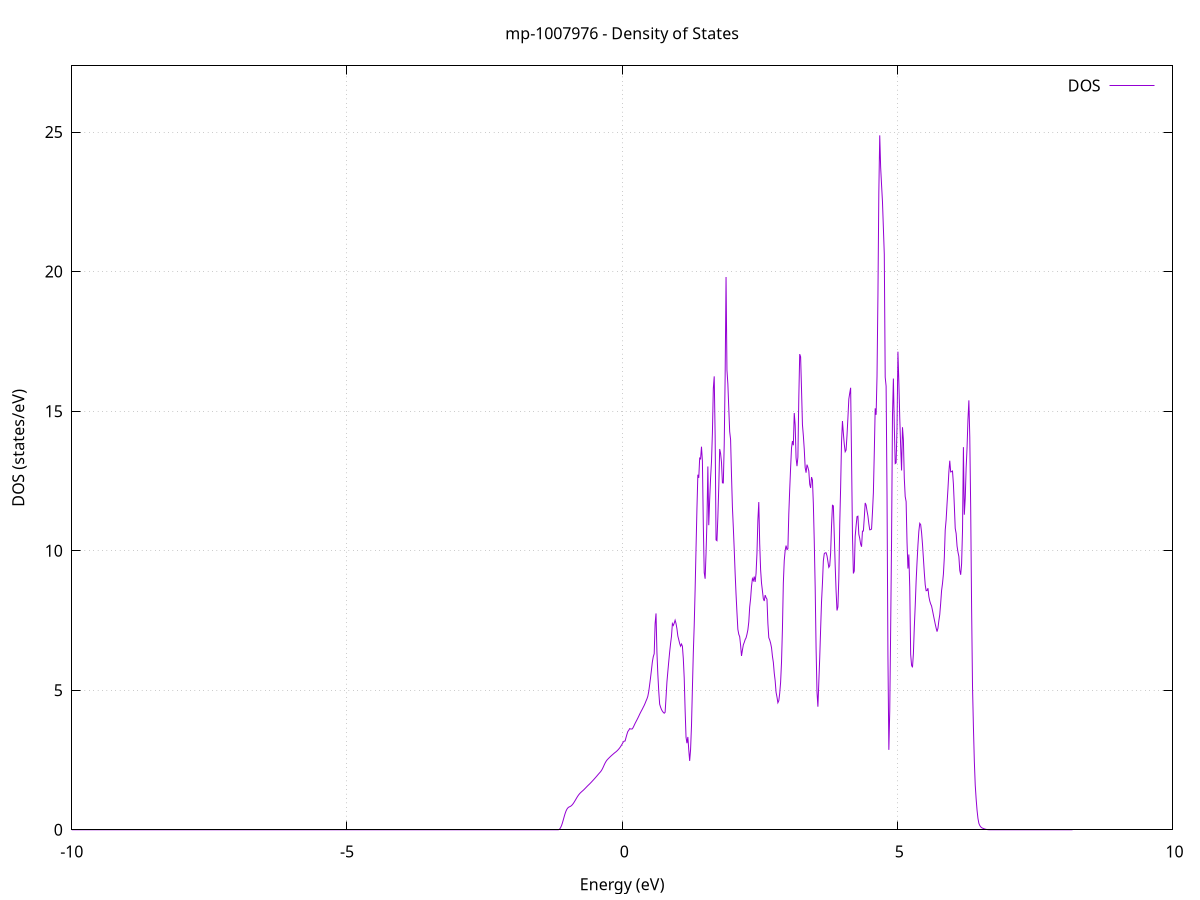 set title 'mp-1007976 - Density of States'
set xlabel 'Energy (eV)'
set ylabel 'DOS (states/eV)'
set grid
set xrange [-10:10]
set yrange [0:27.372]
set xzeroaxis lt -1
set terminal png size 800,600
set output 'mp-1007976_dos_gnuplot.png'
plot '-' using 1:2 with lines title 'DOS'
-24.865900 0.000000
-24.849400 0.000000
-24.832900 0.000000
-24.816300 0.000000
-24.799800 0.000000
-24.783300 0.000000
-24.766800 0.000000
-24.750200 0.000000
-24.733700 0.000000
-24.717200 0.000000
-24.700700 0.000000
-24.684100 0.000000
-24.667600 0.000000
-24.651100 0.000000
-24.634600 0.000000
-24.618000 0.000000
-24.601500 0.000000
-24.585000 0.000000
-24.568500 0.000000
-24.551900 0.000000
-24.535400 0.000000
-24.518900 0.000000
-24.502400 0.000000
-24.485800 0.000000
-24.469300 0.000000
-24.452800 0.000000
-24.436300 0.000000
-24.419700 0.000000
-24.403200 0.000000
-24.386700 0.000000
-24.370200 0.000000
-24.353600 0.000000
-24.337100 0.000000
-24.320600 0.000000
-24.304100 0.000000
-24.287500 0.000000
-24.271000 0.000000
-24.254500 0.000000
-24.238000 0.000000
-24.221400 0.000000
-24.204900 0.000000
-24.188400 0.000000
-24.171900 0.000000
-24.155300 0.000000
-24.138800 0.000000
-24.122300 0.000000
-24.105800 0.000000
-24.089200 0.000000
-24.072700 0.000000
-24.056200 0.000000
-24.039700 0.000000
-24.023100 0.000000
-24.006600 0.000000
-23.990100 0.000000
-23.973600 0.000000
-23.957000 0.000000
-23.940500 0.000000
-23.924000 0.000000
-23.907500 0.000000
-23.890900 0.000000
-23.874400 0.000000
-23.857900 0.000000
-23.841400 0.000000
-23.824800 0.000000
-23.808300 0.000000
-23.791800 0.000000
-23.775300 0.000000
-23.758700 0.000000
-23.742200 0.000000
-23.725700 0.000000
-23.709200 0.000000
-23.692600 0.000000
-23.676100 0.000000
-23.659600 0.000000
-23.643100 0.000000
-23.626500 0.000000
-23.610000 0.000000
-23.593500 0.000000
-23.577000 0.000000
-23.560400 0.000000
-23.543900 0.000000
-23.527400 0.000000
-23.510900 0.000000
-23.494300 0.000000
-23.477800 0.000000
-23.461300 0.000000
-23.444800 0.000000
-23.428200 0.000000
-23.411700 0.000000
-23.395200 0.000000
-23.378700 0.000000
-23.362100 188.890500
-23.345600 0.000000
-23.329100 0.000000
-23.312600 0.000000
-23.296000 0.000000
-23.279500 0.000000
-23.263000 0.000000
-23.246500 0.000000
-23.229900 0.000000
-23.213400 0.000000
-23.196900 0.000000
-23.180400 0.000000
-23.163800 0.000000
-23.147300 0.000000
-23.130800 0.000000
-23.114300 0.000000
-23.097700 0.000000
-23.081200 0.000000
-23.064700 0.000000
-23.048200 0.000000
-23.031600 0.000000
-23.015100 0.000000
-22.998600 0.000000
-22.982100 0.000000
-22.965500 0.000000
-22.949000 0.000000
-22.932500 0.000000
-22.916000 0.000000
-22.899400 0.000000
-22.882900 0.000000
-22.866400 0.000000
-22.849900 0.000000
-22.833400 0.000000
-22.816800 0.000000
-22.800300 0.000000
-22.783800 0.000000
-22.767300 0.000000
-22.750700 0.000000
-22.734200 0.000000
-22.717700 0.000000
-22.701200 0.000000
-22.684600 0.000000
-22.668100 0.000000
-22.651600 0.000000
-22.635100 0.000000
-22.618500 0.000000
-22.602000 0.000000
-22.585500 0.000000
-22.569000 0.000000
-22.552400 0.000000
-22.535900 0.000000
-22.519400 0.000000
-22.502900 0.000000
-22.486300 0.000000
-22.469800 0.000000
-22.453300 0.000000
-22.436800 0.000000
-22.420200 0.000000
-22.403700 0.000000
-22.387200 0.000000
-22.370700 0.000000
-22.354100 0.000000
-22.337600 0.000000
-22.321100 0.000000
-22.304600 0.000000
-22.288000 0.000000
-22.271500 0.000000
-22.255000 0.000000
-22.238500 0.000000
-22.221900 0.000000
-22.205400 0.000000
-22.188900 0.000000
-22.172400 0.000000
-22.155800 0.000000
-22.139300 0.000000
-22.122800 0.000000
-22.106300 0.000000
-22.089700 0.000000
-22.073200 0.000000
-22.056700 0.000000
-22.040200 0.000000
-22.023600 0.000000
-22.007100 0.000000
-21.990600 0.000000
-21.974100 0.000000
-21.957500 0.000000
-21.941000 0.000000
-21.924500 0.000000
-21.908000 0.000000
-21.891400 0.000000
-21.874900 0.000000
-21.858400 0.000000
-21.841900 0.000000
-21.825300 0.000000
-21.808800 0.000000
-21.792300 0.000000
-21.775800 0.000000
-21.759200 0.000000
-21.742700 0.000000
-21.726200 0.000000
-21.709700 0.000000
-21.693100 0.000000
-21.676600 0.000000
-21.660100 0.000000
-21.643600 0.000000
-21.627000 0.000000
-21.610500 0.000000
-21.594000 0.000000
-21.577500 0.000000
-21.560900 0.000000
-21.544400 0.000000
-21.527900 0.000000
-21.511400 0.000000
-21.494800 0.000000
-21.478300 0.000000
-21.461800 0.000000
-21.445300 0.000000
-21.428700 0.000000
-21.412200 0.000000
-21.395700 0.000000
-21.379200 0.000000
-21.362600 0.000000
-21.346100 0.000000
-21.329600 0.000000
-21.313100 0.000000
-21.296500 0.000000
-21.280000 0.000000
-21.263500 0.000000
-21.247000 0.000000
-21.230400 0.000000
-21.213900 0.000000
-21.197400 0.000000
-21.180900 0.000000
-21.164300 0.000000
-21.147800 0.000000
-21.131300 0.000000
-21.114800 0.000000
-21.098200 0.000000
-21.081700 0.000000
-21.065200 0.000000
-21.048700 0.000000
-21.032100 0.000000
-21.015600 0.000000
-20.999100 0.000000
-20.982600 0.000000
-20.966000 0.000000
-20.949500 0.000000
-20.933000 0.000000
-20.916500 0.000000
-20.899900 0.000000
-20.883400 0.000000
-20.866900 0.000000
-20.850400 0.000000
-20.833800 0.000000
-20.817300 0.000000
-20.800800 0.000000
-20.784300 0.000000
-20.767700 0.000000
-20.751200 0.000000
-20.734700 0.000000
-20.718200 0.000000
-20.701600 0.000000
-20.685100 0.000000
-20.668600 0.000000
-20.652100 0.000000
-20.635500 0.000000
-20.619000 0.000000
-20.602500 0.000000
-20.586000 0.000000
-20.569400 0.000000
-20.552900 0.000000
-20.536400 0.000000
-20.519900 0.000000
-20.503300 0.000000
-20.486800 0.000000
-20.470300 0.000000
-20.453800 0.000000
-20.437200 0.000000
-20.420700 0.000000
-20.404200 0.000000
-20.387700 0.000000
-20.371100 0.000000
-20.354600 0.000000
-20.338100 0.000000
-20.321600 0.000000
-20.305000 0.000000
-20.288500 0.000000
-20.272000 0.000000
-20.255500 0.000000
-20.238900 0.000000
-20.222400 0.000000
-20.205900 0.000000
-20.189400 0.000000
-20.172800 0.000000
-20.156300 0.000000
-20.139800 0.000000
-20.123300 0.000000
-20.106700 0.000000
-20.090200 0.000000
-20.073700 0.000000
-20.057200 0.000000
-20.040600 0.000000
-20.024100 0.000000
-20.007600 0.000000
-19.991100 0.000000
-19.974500 0.000000
-19.958000 0.000000
-19.941500 0.000000
-19.925000 0.000000
-19.908400 0.000000
-19.891900 0.000000
-19.875400 0.000000
-19.858900 0.000000
-19.842300 0.000000
-19.825800 0.000000
-19.809300 0.000000
-19.792800 0.000000
-19.776200 0.000000
-19.759700 0.000000
-19.743200 0.000000
-19.726700 0.000000
-19.710100 0.000000
-19.693600 0.000000
-19.677100 0.000000
-19.660600 0.000000
-19.644000 0.000000
-19.627500 0.000000
-19.611000 0.000000
-19.594500 0.000000
-19.577900 0.000000
-19.561400 0.000000
-19.544900 0.000000
-19.528400 0.000000
-19.511800 0.000000
-19.495300 0.000000
-19.478800 0.000000
-19.462300 0.000000
-19.445700 0.000000
-19.429200 0.000000
-19.412700 0.000000
-19.396200 0.000000
-19.379600 0.000000
-19.363100 0.000000
-19.346600 0.000000
-19.330100 0.000000
-19.313500 0.000000
-19.297000 0.000000
-19.280500 0.000000
-19.264000 0.000000
-19.247400 0.000000
-19.230900 0.000000
-19.214400 0.000000
-19.197900 0.000000
-19.181300 0.000000
-19.164800 0.000000
-19.148300 0.000000
-19.131800 0.000000
-19.115200 0.000000
-19.098700 0.000000
-19.082200 0.000000
-19.065700 0.000000
-19.049100 0.000000
-19.032600 0.000000
-19.016100 0.000000
-18.999600 0.000000
-18.983000 0.000000
-18.966500 0.000000
-18.950000 0.000000
-18.933500 0.000000
-18.916900 0.000000
-18.900400 0.000000
-18.883900 0.000000
-18.867400 0.000000
-18.850800 0.000000
-18.834300 0.000000
-18.817800 0.000000
-18.801300 0.000000
-18.784700 0.000000
-18.768200 0.000000
-18.751700 0.000000
-18.735200 0.000000
-18.718600 0.000000
-18.702100 0.000000
-18.685600 0.000000
-18.669100 0.000000
-18.652500 0.000000
-18.636000 0.000000
-18.619500 0.000000
-18.603000 0.000000
-18.586400 0.000000
-18.569900 0.000000
-18.553400 0.000000
-18.536900 0.000000
-18.520300 0.000000
-18.503800 0.000000
-18.487300 0.000000
-18.470800 0.000000
-18.454200 0.000000
-18.437700 0.000000
-18.421200 0.000000
-18.404700 0.000000
-18.388200 0.000000
-18.371600 0.000000
-18.355100 0.000000
-18.338600 0.000000
-18.322100 0.000000
-18.305500 0.000000
-18.289000 0.000000
-18.272500 0.000000
-18.256000 0.000000
-18.239400 0.000000
-18.222900 0.000000
-18.206400 0.000000
-18.189900 0.000000
-18.173300 0.000000
-18.156800 0.000000
-18.140300 0.000000
-18.123800 0.000000
-18.107200 0.000000
-18.090700 0.000000
-18.074200 0.000000
-18.057700 0.000000
-18.041100 0.000000
-18.024600 0.000000
-18.008100 0.000000
-17.991600 0.000000
-17.975000 0.000000
-17.958500 0.000000
-17.942000 0.000000
-17.925500 0.000000
-17.908900 0.000000
-17.892400 0.000000
-17.875900 0.000000
-17.859400 0.000000
-17.842800 0.000000
-17.826300 0.000000
-17.809800 0.000000
-17.793300 0.000000
-17.776700 0.000000
-17.760200 0.000000
-17.743700 0.000000
-17.727200 0.000000
-17.710600 0.000000
-17.694100 0.000000
-17.677600 0.000000
-17.661100 0.000000
-17.644500 0.000000
-17.628000 0.000000
-17.611500 0.000000
-17.595000 0.000000
-17.578400 0.000000
-17.561900 0.000000
-17.545400 0.000000
-17.528900 0.000000
-17.512300 0.000000
-17.495800 0.000000
-17.479300 0.000000
-17.462800 0.000000
-17.446200 0.000000
-17.429700 0.000000
-17.413200 0.000000
-17.396700 0.000000
-17.380100 0.000000
-17.363600 0.000000
-17.347100 0.000000
-17.330600 0.000000
-17.314000 0.000000
-17.297500 0.000000
-17.281000 0.000000
-17.264500 0.000000
-17.247900 0.000000
-17.231400 0.000000
-17.214900 0.000000
-17.198400 0.000000
-17.181800 0.000000
-17.165300 0.000000
-17.148800 0.000000
-17.132300 0.000000
-17.115700 0.000000
-17.099200 0.000000
-17.082700 0.000000
-17.066200 0.000000
-17.049600 0.000000
-17.033100 0.000000
-17.016600 0.000000
-17.000100 0.000000
-16.983500 0.000000
-16.967000 0.000000
-16.950500 0.000000
-16.934000 0.000000
-16.917400 0.000000
-16.900900 0.000000
-16.884400 0.000000
-16.867900 0.000000
-16.851300 0.000000
-16.834800 0.000000
-16.818300 0.000000
-16.801800 0.000000
-16.785200 0.000000
-16.768700 0.000000
-16.752200 0.000000
-16.735700 0.000000
-16.719100 0.000000
-16.702600 0.000000
-16.686100 0.000000
-16.669600 0.000000
-16.653000 0.000000
-16.636500 0.000000
-16.620000 0.000000
-16.603500 0.000000
-16.586900 0.000000
-16.570400 0.000000
-16.553900 0.000000
-16.537400 0.000000
-16.520800 0.000000
-16.504300 0.000000
-16.487800 0.000000
-16.471300 0.000000
-16.454700 0.000000
-16.438200 0.000000
-16.421700 0.000000
-16.405200 0.000000
-16.388600 0.000000
-16.372100 0.000000
-16.355600 0.000000
-16.339100 0.000000
-16.322500 0.000000
-16.306000 0.000000
-16.289500 0.000000
-16.273000 0.000000
-16.256400 0.000000
-16.239900 0.000000
-16.223400 0.000000
-16.206900 0.000000
-16.190300 0.000000
-16.173800 0.000000
-16.157300 0.000000
-16.140800 0.000000
-16.124200 0.000000
-16.107700 0.000000
-16.091200 0.000000
-16.074700 0.000000
-16.058100 0.000000
-16.041600 0.000000
-16.025100 0.000000
-16.008600 0.000000
-15.992000 0.000000
-15.975500 0.000000
-15.959000 0.000000
-15.942500 0.000000
-15.925900 0.000000
-15.909400 0.000000
-15.892900 0.000000
-15.876400 0.000000
-15.859800 0.000000
-15.843300 0.000000
-15.826800 0.000000
-15.810300 0.000000
-15.793700 0.000000
-15.777200 0.000000
-15.760700 0.000000
-15.744200 0.000000
-15.727600 0.000000
-15.711100 0.000000
-15.694600 0.000000
-15.678100 0.000000
-15.661500 0.000000
-15.645000 0.000000
-15.628500 0.000000
-15.612000 0.000000
-15.595400 0.000000
-15.578900 0.000000
-15.562400 0.000000
-15.545900 0.000000
-15.529300 0.000000
-15.512800 0.000000
-15.496300 0.000000
-15.479800 0.000000
-15.463200 0.000000
-15.446700 0.000000
-15.430200 0.000000
-15.413700 0.000000
-15.397100 0.000000
-15.380600 0.000000
-15.364100 0.000000
-15.347600 0.000000
-15.331000 0.000000
-15.314500 0.000000
-15.298000 0.000000
-15.281500 0.000000
-15.264900 0.000000
-15.248400 0.000000
-15.231900 0.000000
-15.215400 0.000000
-15.198800 0.000000
-15.182300 0.000000
-15.165800 0.000000
-15.149300 0.000000
-15.132700 0.000000
-15.116200 0.000000
-15.099700 0.000000
-15.083200 0.000000
-15.066600 0.000000
-15.050100 0.000000
-15.033600 0.000000
-15.017100 0.000000
-15.000500 0.000000
-14.984000 0.000000
-14.967500 0.000000
-14.951000 0.000000
-14.934400 0.000000
-14.917900 0.000000
-14.901400 0.000000
-14.884900 0.000000
-14.868300 0.000000
-14.851800 0.000000
-14.835300 0.000000
-14.818800 0.000000
-14.802200 0.000000
-14.785700 0.000000
-14.769200 0.000000
-14.752700 0.000000
-14.736100 0.000000
-14.719600 0.000000
-14.703100 0.000000
-14.686600 0.000000
-14.670000 0.000000
-14.653500 0.000000
-14.637000 0.000000
-14.620500 0.000000
-14.603900 0.000000
-14.587400 0.000000
-14.570900 0.000000
-14.554400 0.000000
-14.537800 0.000000
-14.521300 0.000000
-14.504800 0.000000
-14.488300 0.000000
-14.471700 0.000000
-14.455200 0.000000
-14.438700 0.000000
-14.422200 0.000000
-14.405600 0.000000
-14.389100 0.000000
-14.372600 0.000000
-14.356100 0.000000
-14.339500 0.000000
-14.323000 0.000000
-14.306500 0.000000
-14.290000 0.000000
-14.273400 0.000000
-14.256900 0.000000
-14.240400 0.000000
-14.223900 0.000000
-14.207300 0.000000
-14.190800 0.000000
-14.174300 0.000000
-14.157800 0.000000
-14.141200 0.000000
-14.124700 0.000000
-14.108200 0.000000
-14.091700 0.000000
-14.075100 0.000000
-14.058600 0.000000
-14.042100 0.000000
-14.025600 0.000000
-14.009000 0.000000
-13.992500 0.000000
-13.976000 0.000000
-13.959500 0.000000
-13.943000 0.000000
-13.926400 0.000000
-13.909900 0.000000
-13.893400 0.000000
-13.876900 0.000000
-13.860300 0.000000
-13.843800 0.000000
-13.827300 0.000000
-13.810800 0.000000
-13.794200 0.000000
-13.777700 0.000000
-13.761200 0.000000
-13.744700 0.000000
-13.728100 0.000000
-13.711600 0.000000
-13.695100 0.000000
-13.678600 0.000000
-13.662000 0.000000
-13.645500 0.000000
-13.629000 0.000000
-13.612500 0.000000
-13.595900 0.000000
-13.579400 0.000000
-13.562900 0.000000
-13.546400 0.000000
-13.529800 0.000000
-13.513300 0.000000
-13.496800 0.000000
-13.480300 0.000000
-13.463700 0.000000
-13.447200 0.000000
-13.430700 0.000000
-13.414200 0.000000
-13.397600 0.000000
-13.381100 0.000000
-13.364600 0.000000
-13.348100 0.000000
-13.331500 0.000000
-13.315000 0.000000
-13.298500 0.000000
-13.282000 0.000000
-13.265400 0.000000
-13.248900 0.000000
-13.232400 0.000000
-13.215900 0.000000
-13.199300 0.000000
-13.182800 0.000000
-13.166300 0.000000
-13.149800 0.000000
-13.133200 0.000000
-13.116700 0.000000
-13.100200 0.000000
-13.083700 0.000000
-13.067100 0.000000
-13.050600 0.000000
-13.034100 0.000000
-13.017600 0.000000
-13.001000 0.000000
-12.984500 0.000000
-12.968000 0.000000
-12.951500 0.000000
-12.934900 0.000000
-12.918400 0.000000
-12.901900 0.000000
-12.885400 0.000000
-12.868800 0.000000
-12.852300 0.000000
-12.835800 0.000000
-12.819300 0.000000
-12.802700 0.000000
-12.786200 0.000000
-12.769700 0.000000
-12.753200 0.000000
-12.736600 0.000000
-12.720100 0.000000
-12.703600 0.000000
-12.687100 0.000000
-12.670500 0.000000
-12.654000 0.000000
-12.637500 0.000000
-12.621000 0.000000
-12.604400 0.000000
-12.587900 0.000000
-12.571400 0.000000
-12.554900 0.000000
-12.538300 0.000000
-12.521800 0.000000
-12.505300 0.000000
-12.488800 0.000000
-12.472200 0.000000
-12.455700 0.000000
-12.439200 0.000000
-12.422700 0.000000
-12.406100 0.000000
-12.389600 0.000000
-12.373100 0.000000
-12.356600 0.000000
-12.340000 0.000000
-12.323500 0.000000
-12.307000 0.000000
-12.290500 0.000000
-12.273900 0.000000
-12.257400 0.000000
-12.240900 0.000000
-12.224400 0.000000
-12.207800 0.000000
-12.191300 0.000000
-12.174800 0.000000
-12.158300 0.000000
-12.141700 0.000000
-12.125200 0.000000
-12.108700 0.000000
-12.092200 0.000000
-12.075600 0.000000
-12.059100 0.000000
-12.042600 0.000000
-12.026100 0.000000
-12.009500 0.000000
-11.993000 0.000000
-11.976500 0.000000
-11.960000 0.000000
-11.943400 0.000000
-11.926900 0.000000
-11.910400 0.000000
-11.893900 0.000000
-11.877300 0.000000
-11.860800 0.000000
-11.844300 0.000000
-11.827800 0.000000
-11.811200 0.000000
-11.794700 0.000000
-11.778200 0.000000
-11.761700 0.000000
-11.745100 0.000000
-11.728600 0.000000
-11.712100 0.000000
-11.695600 0.000000
-11.679000 0.000000
-11.662500 0.000000
-11.646000 0.000000
-11.629500 0.000000
-11.612900 0.000000
-11.596400 0.000000
-11.579900 0.000000
-11.563400 0.000000
-11.546800 0.000000
-11.530300 0.000000
-11.513800 0.000000
-11.497300 0.000000
-11.480700 0.000000
-11.464200 0.000000
-11.447700 0.000000
-11.431200 0.000000
-11.414600 0.000000
-11.398100 0.000000
-11.381600 0.000000
-11.365100 0.000000
-11.348500 0.000000
-11.332000 0.000000
-11.315500 0.000000
-11.299000 0.000000
-11.282400 0.000000
-11.265900 0.000000
-11.249400 0.000000
-11.232900 0.000000
-11.216300 0.000000
-11.199800 0.000000
-11.183300 0.000000
-11.166800 0.000000
-11.150200 0.000000
-11.133700 0.000000
-11.117200 0.000000
-11.100700 0.000000
-11.084100 0.000000
-11.067600 0.000000
-11.051100 0.000000
-11.034600 0.000000
-11.018000 0.000000
-11.001500 0.000000
-10.985000 0.000000
-10.968500 0.000000
-10.951900 0.000000
-10.935400 0.000000
-10.918900 0.000000
-10.902400 0.000000
-10.885800 0.000000
-10.869300 0.000000
-10.852800 0.000000
-10.836300 0.000000
-10.819700 0.000000
-10.803200 0.000000
-10.786700 0.000000
-10.770200 0.000000
-10.753600 0.000000
-10.737100 0.000000
-10.720600 0.000000
-10.704100 0.000000
-10.687500 0.000000
-10.671000 0.000000
-10.654500 0.000000
-10.638000 0.000000
-10.621400 0.000000
-10.604900 0.000000
-10.588400 0.000000
-10.571900 0.000000
-10.555300 0.000000
-10.538800 0.000000
-10.522300 0.000000
-10.505800 0.000000
-10.489200 0.000000
-10.472700 0.000000
-10.456200 0.000000
-10.439700 0.000000
-10.423100 0.000000
-10.406600 0.000000
-10.390100 0.000000
-10.373600 0.000000
-10.357000 0.000000
-10.340500 0.000000
-10.324000 0.000000
-10.307500 0.000000
-10.290900 0.000000
-10.274400 0.000000
-10.257900 0.000000
-10.241400 15.759400
-10.224800 191.008500
-10.208300 177.428300
-10.191800 89.021900
-10.175300 128.963700
-10.158700 248.681000
-10.142200 181.406200
-10.125700 245.597600
-10.109200 127.132200
-10.092600 0.000000
-10.076100 0.000000
-10.059600 0.000000
-10.043100 0.000000
-10.026500 0.000000
-10.010000 0.000000
-9.993500 0.000000
-9.977000 0.000000
-9.960400 0.000000
-9.943900 0.000000
-9.927400 0.000000
-9.910900 0.000000
-9.894300 0.000000
-9.877800 0.000000
-9.861300 0.000000
-9.844800 0.000000
-9.828200 0.000000
-9.811700 0.000000
-9.795200 0.000000
-9.778700 0.000000
-9.762100 0.000000
-9.745600 0.000000
-9.729100 0.000000
-9.712600 0.000000
-9.696000 0.000000
-9.679500 0.000000
-9.663000 0.000000
-9.646500 0.000000
-9.629900 0.000000
-9.613400 0.000000
-9.596900 0.000000
-9.580400 0.000000
-9.563800 0.000000
-9.547300 0.000000
-9.530800 0.000000
-9.514300 0.000000
-9.497800 0.000000
-9.481200 0.000000
-9.464700 0.000000
-9.448200 0.000000
-9.431700 0.000000
-9.415100 0.000000
-9.398600 0.000000
-9.382100 0.000000
-9.365600 0.000000
-9.349000 0.000000
-9.332500 0.000000
-9.316000 0.000000
-9.299500 0.000000
-9.282900 0.000000
-9.266400 0.000000
-9.249900 0.000000
-9.233400 0.000000
-9.216800 0.000000
-9.200300 0.000000
-9.183800 0.000000
-9.167300 0.000000
-9.150700 0.000000
-9.134200 0.000000
-9.117700 0.000000
-9.101200 0.000000
-9.084600 0.000000
-9.068100 0.000000
-9.051600 0.000000
-9.035100 0.000000
-9.018500 0.000000
-9.002000 0.000000
-8.985500 0.000000
-8.969000 0.000000
-8.952400 0.000000
-8.935900 0.000000
-8.919400 0.000000
-8.902900 0.000000
-8.886300 0.000000
-8.869800 0.000000
-8.853300 0.000000
-8.836800 0.000000
-8.820200 0.000000
-8.803700 0.000000
-8.787200 0.000000
-8.770700 0.000000
-8.754100 0.000000
-8.737600 0.000000
-8.721100 0.000000
-8.704600 0.000000
-8.688000 0.000000
-8.671500 0.000000
-8.655000 0.000000
-8.638500 0.000000
-8.621900 0.000000
-8.605400 0.000000
-8.588900 0.000000
-8.572400 0.000000
-8.555800 0.000000
-8.539300 0.000000
-8.522800 0.000000
-8.506300 0.000000
-8.489700 0.000000
-8.473200 0.000000
-8.456700 0.000000
-8.440200 0.000000
-8.423600 0.000000
-8.407100 0.000000
-8.390600 0.000000
-8.374100 0.000000
-8.357500 0.000000
-8.341000 0.000000
-8.324500 0.000000
-8.308000 0.000000
-8.291400 0.000000
-8.274900 0.000000
-8.258400 0.000000
-8.241900 0.000000
-8.225300 0.000000
-8.208800 0.000000
-8.192300 0.000000
-8.175800 0.000000
-8.159200 0.000000
-8.142700 0.000000
-8.126200 0.000000
-8.109700 0.000000
-8.093100 0.000000
-8.076600 0.000000
-8.060100 0.000000
-8.043600 0.000000
-8.027000 0.000000
-8.010500 0.000000
-7.994000 0.000000
-7.977500 0.000000
-7.960900 0.000000
-7.944400 0.000000
-7.927900 0.000000
-7.911400 0.000000
-7.894800 0.000000
-7.878300 0.000000
-7.861800 0.000000
-7.845300 0.000000
-7.828700 0.000000
-7.812200 0.000000
-7.795700 0.000000
-7.779200 0.000000
-7.762600 0.000000
-7.746100 0.000000
-7.729600 0.000000
-7.713100 0.000000
-7.696500 0.000000
-7.680000 0.000000
-7.663500 0.000000
-7.647000 0.000000
-7.630400 0.000000
-7.613900 0.000000
-7.597400 0.000000
-7.580900 0.000000
-7.564300 0.000000
-7.547800 0.000000
-7.531300 0.000000
-7.514800 0.000000
-7.498200 0.000000
-7.481700 0.000000
-7.465200 0.000000
-7.448700 0.000000
-7.432100 0.000000
-7.415600 0.000000
-7.399100 0.000000
-7.382600 0.000000
-7.366000 0.000000
-7.349500 0.000000
-7.333000 0.000000
-7.316500 0.000000
-7.299900 0.000000
-7.283400 0.000000
-7.266900 0.000000
-7.250400 0.000000
-7.233800 0.000000
-7.217300 0.000000
-7.200800 0.000000
-7.184300 0.000000
-7.167700 0.000000
-7.151200 0.000000
-7.134700 0.000000
-7.118200 0.000000
-7.101600 0.000000
-7.085100 0.000000
-7.068600 0.000000
-7.052100 0.000000
-7.035500 0.000000
-7.019000 0.000000
-7.002500 0.000000
-6.986000 0.000000
-6.969400 0.000000
-6.952900 0.000000
-6.936400 0.000000
-6.919900 0.000000
-6.903300 0.000000
-6.886800 0.000000
-6.870300 0.000000
-6.853800 0.000000
-6.837200 0.000000
-6.820700 0.000000
-6.804200 0.000000
-6.787700 0.000000
-6.771100 0.000000
-6.754600 0.000000
-6.738100 0.000000
-6.721600 0.000000
-6.705000 0.000000
-6.688500 0.000000
-6.672000 0.000000
-6.655500 0.000000
-6.638900 0.000000
-6.622400 0.000000
-6.605900 0.000000
-6.589400 0.000000
-6.572800 0.000000
-6.556300 0.000000
-6.539800 0.000000
-6.523300 0.000000
-6.506700 0.000000
-6.490200 0.000000
-6.473700 0.000000
-6.457200 0.000000
-6.440600 0.000000
-6.424100 0.000000
-6.407600 0.000000
-6.391100 0.000000
-6.374500 0.000000
-6.358000 0.000000
-6.341500 0.000000
-6.325000 0.000000
-6.308400 0.000000
-6.291900 0.000000
-6.275400 0.000000
-6.258900 0.000000
-6.242300 0.000000
-6.225800 0.000000
-6.209300 0.000000
-6.192800 0.000000
-6.176200 0.000000
-6.159700 0.000000
-6.143200 0.000000
-6.126700 0.000000
-6.110100 0.000000
-6.093600 0.000000
-6.077100 0.000000
-6.060600 0.000000
-6.044000 0.000000
-6.027500 0.000000
-6.011000 0.000000
-5.994500 0.000000
-5.977900 0.000000
-5.961400 0.000000
-5.944900 0.000000
-5.928400 0.000000
-5.911800 0.000000
-5.895300 0.000000
-5.878800 0.000000
-5.862300 0.000000
-5.845700 0.000000
-5.829200 0.000000
-5.812700 0.000000
-5.796200 0.000000
-5.779600 0.000000
-5.763100 0.000000
-5.746600 0.000000
-5.730100 0.000000
-5.713500 0.000000
-5.697000 0.000000
-5.680500 0.000000
-5.664000 0.000000
-5.647400 0.000000
-5.630900 0.000000
-5.614400 0.000000
-5.597900 0.000000
-5.581300 0.000000
-5.564800 0.000000
-5.548300 0.000000
-5.531800 0.000000
-5.515200 0.000000
-5.498700 0.000000
-5.482200 0.000000
-5.465700 0.000000
-5.449100 0.000000
-5.432600 0.000000
-5.416100 0.000000
-5.399600 0.000000
-5.383000 0.000000
-5.366500 0.000000
-5.350000 0.000000
-5.333500 0.000000
-5.316900 0.000000
-5.300400 0.000000
-5.283900 0.000000
-5.267400 0.000000
-5.250800 0.000000
-5.234300 0.000000
-5.217800 0.000000
-5.201300 0.000000
-5.184700 0.000000
-5.168200 0.000000
-5.151700 0.000000
-5.135200 0.000000
-5.118600 0.000000
-5.102100 0.000000
-5.085600 0.000000
-5.069100 0.000000
-5.052600 0.000000
-5.036000 0.000000
-5.019500 0.000000
-5.003000 0.000000
-4.986500 0.000000
-4.969900 0.000000
-4.953400 0.000000
-4.936900 0.000000
-4.920400 0.000000
-4.903800 0.000000
-4.887300 0.000000
-4.870800 0.000000
-4.854300 0.000000
-4.837700 0.000000
-4.821200 0.000000
-4.804700 0.000000
-4.788200 0.000000
-4.771600 0.000000
-4.755100 0.000000
-4.738600 0.000000
-4.722100 0.000000
-4.705500 0.000000
-4.689000 0.000000
-4.672500 0.000000
-4.656000 0.000000
-4.639400 0.000000
-4.622900 0.000000
-4.606400 0.000000
-4.589900 0.000000
-4.573300 0.000000
-4.556800 0.000000
-4.540300 0.000000
-4.523800 0.000000
-4.507200 0.000000
-4.490700 0.000000
-4.474200 0.000000
-4.457700 0.000000
-4.441100 0.000000
-4.424600 0.000000
-4.408100 0.000000
-4.391600 0.000000
-4.375000 0.000000
-4.358500 0.000000
-4.342000 0.000000
-4.325500 0.000000
-4.308900 0.000000
-4.292400 0.000000
-4.275900 0.000000
-4.259400 0.000000
-4.242800 0.000000
-4.226300 0.000000
-4.209800 0.000000
-4.193300 0.000000
-4.176700 0.000000
-4.160200 0.000000
-4.143700 0.000000
-4.127200 0.000000
-4.110600 0.000000
-4.094100 0.000000
-4.077600 0.000000
-4.061100 0.000000
-4.044500 0.000000
-4.028000 0.000000
-4.011500 0.000000
-3.995000 0.000000
-3.978400 0.000000
-3.961900 0.000000
-3.945400 0.000000
-3.928900 0.000000
-3.912300 0.000000
-3.895800 0.000000
-3.879300 0.000000
-3.862800 0.000000
-3.846200 0.000000
-3.829700 0.000000
-3.813200 0.000000
-3.796700 0.000000
-3.780100 0.000000
-3.763600 0.000000
-3.747100 0.000000
-3.730600 0.000000
-3.714000 0.000000
-3.697500 0.000000
-3.681000 0.000000
-3.664500 0.000000
-3.647900 0.000000
-3.631400 0.000000
-3.614900 0.000000
-3.598400 0.000000
-3.581800 0.000000
-3.565300 0.000000
-3.548800 0.000000
-3.532300 0.000000
-3.515700 0.000000
-3.499200 0.000000
-3.482700 0.000000
-3.466200 0.000000
-3.449600 0.000000
-3.433100 0.000000
-3.416600 0.000000
-3.400100 0.000000
-3.383500 0.000000
-3.367000 0.000000
-3.350500 0.000000
-3.334000 0.000000
-3.317400 0.000000
-3.300900 0.000000
-3.284400 0.000000
-3.267900 0.000000
-3.251300 0.000000
-3.234800 0.000000
-3.218300 0.000000
-3.201800 0.000000
-3.185200 0.000000
-3.168700 0.000000
-3.152200 0.000000
-3.135700 0.000000
-3.119100 0.000000
-3.102600 0.000000
-3.086100 0.000000
-3.069600 0.000000
-3.053000 0.000000
-3.036500 0.000000
-3.020000 0.000000
-3.003500 0.000000
-2.986900 0.000000
-2.970400 0.000000
-2.953900 0.000000
-2.937400 0.000000
-2.920800 0.000000
-2.904300 0.000000
-2.887800 0.000000
-2.871300 0.000000
-2.854700 0.000000
-2.838200 0.000000
-2.821700 0.000000
-2.805200 0.000000
-2.788600 0.000000
-2.772100 0.000000
-2.755600 0.000000
-2.739100 0.000000
-2.722500 0.000000
-2.706000 0.000000
-2.689500 0.000000
-2.673000 0.000000
-2.656400 0.000000
-2.639900 0.000000
-2.623400 0.000000
-2.606900 0.000000
-2.590300 0.000000
-2.573800 0.000000
-2.557300 0.000000
-2.540800 0.000000
-2.524200 0.000000
-2.507700 0.000000
-2.491200 0.000000
-2.474700 0.000000
-2.458100 0.000000
-2.441600 0.000000
-2.425100 0.000000
-2.408600 0.000000
-2.392000 0.000000
-2.375500 0.000000
-2.359000 0.000000
-2.342500 0.000000
-2.325900 0.000000
-2.309400 0.000000
-2.292900 0.000000
-2.276400 0.000000
-2.259800 0.000000
-2.243300 0.000000
-2.226800 0.000000
-2.210300 0.000000
-2.193700 0.000000
-2.177200 0.000000
-2.160700 0.000000
-2.144200 0.000000
-2.127600 0.000000
-2.111100 0.000000
-2.094600 0.000000
-2.078100 0.000000
-2.061500 0.000000
-2.045000 0.000000
-2.028500 0.000000
-2.012000 0.000000
-1.995400 0.000000
-1.978900 0.000000
-1.962400 0.000000
-1.945900 0.000000
-1.929300 0.000000
-1.912800 0.000000
-1.896300 0.000000
-1.879800 0.000000
-1.863200 0.000000
-1.846700 0.000000
-1.830200 0.000000
-1.813700 0.000000
-1.797100 0.000000
-1.780600 0.000000
-1.764100 0.000000
-1.747600 0.000000
-1.731000 0.000000
-1.714500 0.000000
-1.698000 0.000000
-1.681500 0.000000
-1.664900 0.000000
-1.648400 0.000000
-1.631900 0.000000
-1.615400 0.000000
-1.598800 0.000000
-1.582300 0.000000
-1.565800 0.000000
-1.549300 0.000000
-1.532700 0.000000
-1.516200 0.000000
-1.499700 0.000000
-1.483200 0.000000
-1.466600 0.000000
-1.450100 0.000000
-1.433600 0.000000
-1.417100 0.000000
-1.400500 0.000000
-1.384000 0.000000
-1.367500 0.000000
-1.351000 0.000000
-1.334400 0.000000
-1.317900 0.000000
-1.301400 0.000000
-1.284900 0.000000
-1.268300 0.000000
-1.251800 0.000000
-1.235300 0.000000
-1.218800 0.000000
-1.202200 0.000000
-1.185700 0.000000
-1.169200 0.000000
-1.152700 0.002900
-1.136100 0.026100
-1.119600 0.072700
-1.103100 0.142600
-1.086600 0.235700
-1.070000 0.351000
-1.053500 0.467400
-1.037000 0.576900
-1.020500 0.668500
-1.003900 0.736600
-0.987400 0.781600
-0.970900 0.810400
-0.954400 0.825800
-0.937800 0.841400
-0.921300 0.865600
-0.904800 0.898600
-0.888300 0.940400
-0.871700 0.990700
-0.855200 1.044700
-0.838700 1.099900
-0.822200 1.155900
-0.805600 1.207600
-0.789100 1.253500
-0.772600 1.293600
-0.756100 1.327900
-0.739500 1.358000
-0.723000 1.387000
-0.706500 1.415400
-0.690000 1.447100
-0.673400 1.480000
-0.656900 1.513500
-0.640400 1.547700
-0.623900 1.580700
-0.607400 1.611700
-0.590800 1.643500
-0.574300 1.676500
-0.557800 1.710500
-0.541300 1.745700
-0.524700 1.781200
-0.508200 1.816900
-0.491700 1.853400
-0.475200 1.890600
-0.458600 1.928600
-0.442100 1.967400
-0.425600 2.005600
-0.409100 2.042000
-0.392500 2.078500
-0.376000 2.123800
-0.359500 2.180000
-0.343000 2.248000
-0.326400 2.322100
-0.309900 2.390400
-0.293400 2.447800
-0.276900 2.494200
-0.260300 2.530500
-0.243800 2.564200
-0.227300 2.596700
-0.210800 2.627900
-0.194200 2.658000
-0.177700 2.686800
-0.161200 2.715400
-0.144700 2.743400
-0.128100 2.769600
-0.111600 2.794700
-0.095100 2.823400
-0.078600 2.856000
-0.062000 2.892100
-0.045500 2.932400
-0.029000 2.978800
-0.012500 3.030200
0.004100 3.086500
0.020600 3.146200
0.037100 3.175800
0.053600 3.181000
0.070200 3.304300
0.086700 3.419500
0.103200 3.520900
0.119700 3.563100
0.136300 3.623000
0.152800 3.613500
0.169300 3.609900
0.185800 3.616500
0.202400 3.673700
0.218900 3.742100
0.235400 3.812800
0.251900 3.874800
0.268500 3.937600
0.285000 4.001500
0.301500 4.068400
0.318000 4.138600
0.334600 4.204900
0.351100 4.266100
0.367600 4.326400
0.384100 4.392600
0.400700 4.456600
0.417200 4.531500
0.433700 4.613500
0.450200 4.689100
0.466800 4.785800
0.483300 4.953900
0.499800 5.198200
0.516300 5.452600
0.532900 5.731200
0.549400 6.020000
0.565900 6.203300
0.582400 6.306800
0.599000 7.383800
0.615500 7.752600
0.632000 6.360600
0.648500 5.572600
0.665100 4.961400
0.681600 4.501300
0.698100 4.393300
0.714600 4.309600
0.731200 4.249700
0.747700 4.208300
0.764200 4.176500
0.780700 4.209000
0.797300 4.738100
0.813800 5.296500
0.830300 5.669300
0.846800 6.027100
0.863400 6.372100
0.879900 6.671400
0.896400 6.931200
0.912900 7.386800
0.929500 7.321700
0.946000 7.401900
0.962500 7.509700
0.979000 7.392600
0.995600 7.201200
1.012100 6.941700
1.028600 6.811400
1.045100 6.674600
1.061700 6.577400
1.078200 6.655600
1.094700 6.577700
1.111200 6.137000
1.127800 5.441200
1.144300 4.284800
1.160800 3.318500
1.177300 3.102100
1.193900 3.325700
1.210400 2.865800
1.226900 2.468100
1.243400 2.875100
1.260000 3.719800
1.276500 5.048800
1.293000 6.330200
1.309500 7.323700
1.326100 8.611100
1.342600 10.092000
1.359100 11.508200
1.375600 12.721700
1.392200 12.609900
1.408700 13.317000
1.425200 13.290100
1.441700 13.726700
1.458300 13.212300
1.474800 10.921200
1.491300 9.214500
1.507800 8.994800
1.524400 9.909500
1.540900 11.064800
1.557400 13.016900
1.573900 10.913500
1.590500 11.841200
1.607000 12.607300
1.623500 13.189700
1.640000 14.207500
1.656600 15.810500
1.673100 16.246400
1.689600 14.131700
1.706100 10.386700
1.722700 10.358500
1.739200 11.206300
1.755700 12.287700
1.772200 13.643700
1.788800 13.485500
1.805300 13.164500
1.821800 12.431300
1.838300 12.426900
1.854900 13.822900
1.871400 16.248700
1.887900 19.806000
1.904400 16.474400
1.921000 15.972700
1.937500 15.109500
1.954000 14.268500
1.970500 13.981700
1.987100 12.690700
2.003600 11.565800
2.020100 10.831700
2.036600 10.043000
2.053200 9.184900
2.069700 8.433100
2.086200 7.786100
2.102700 7.182500
2.119300 7.002300
2.135800 6.919800
2.152300 6.613400
2.168800 6.229500
2.185400 6.436500
2.201900 6.627300
2.218400 6.711500
2.234900 6.813200
2.251500 6.877000
2.268000 7.003400
2.284500 7.163300
2.301000 7.445500
2.317600 7.983100
2.334100 8.279600
2.350600 8.724000
2.367100 8.997300
2.383700 8.925300
2.400200 9.072500
2.416700 8.882200
2.433200 9.187400
2.449800 9.915400
2.466300 11.091400
2.482800 11.742800
2.499300 10.257500
2.515900 9.319900
2.532400 8.837500
2.548900 8.561800
2.565400 8.279600
2.582000 8.197000
2.598500 8.408500
2.615000 8.319500
2.631500 8.263400
2.648100 7.400300
2.664600 6.884300
2.681100 6.803500
2.697600 6.687800
2.714200 6.525100
2.730700 6.219200
2.747200 6.000100
2.763700 5.616600
2.780300 5.342100
2.796800 4.928300
2.813300 4.756100
2.829800 4.551900
2.846400 4.624800
2.862900 4.890400
2.879400 5.286100
2.895900 6.008000
2.912500 7.202700
2.929000 8.849300
2.945500 9.644600
2.962000 10.005200
2.978600 10.183000
2.995100 10.037900
3.011600 10.067500
3.028100 11.318100
3.044700 12.194300
3.061200 12.967800
3.077700 13.685200
3.094200 13.928400
3.110800 13.777600
3.127300 14.932300
3.143800 14.505800
3.160300 13.322500
3.176900 13.028600
3.193400 13.352000
3.209900 15.472000
3.226400 17.043500
3.243000 16.947100
3.259500 15.764100
3.276000 14.517000
3.292500 14.123800
3.309100 13.631800
3.325600 12.975100
3.342100 12.795100
3.358600 13.083700
3.375200 12.986500
3.391700 12.856100
3.408200 12.380100
3.424700 12.248500
3.441300 12.637500
3.457800 12.531000
3.474300 11.675600
3.490800 10.327800
3.507400 8.690700
3.523900 6.508000
3.540400 4.939900
3.556900 4.409500
3.573500 5.282400
3.590000 6.161300
3.606500 7.190400
3.623000 8.176600
3.639600 8.834300
3.656100 9.639200
3.672600 9.891200
3.689100 9.924400
3.705700 9.924800
3.722200 9.817500
3.738700 9.614800
3.755200 9.403300
3.771800 9.460000
3.788300 9.921800
3.804800 10.896800
3.821300 11.627300
3.837800 11.607100
3.854400 10.550400
3.870900 9.478700
3.887400 8.555500
3.903900 7.857500
3.920500 7.984700
3.937000 9.000200
3.953500 10.939100
3.970000 12.264600
3.986600 13.916000
4.003100 14.645900
4.019600 14.207100
4.036100 13.817700
4.052700 13.546200
4.069200 13.606800
4.085700 14.132500
4.102200 14.756700
4.118800 15.433100
4.135300 15.646100
4.151800 15.838200
4.168300 13.302700
4.184900 10.563500
4.201400 9.184700
4.217900 9.271900
4.234400 10.516600
4.251000 10.890500
4.267500 11.220800
4.284000 11.237200
4.300500 10.588600
4.317100 10.439400
4.333600 10.236500
4.350100 10.142800
4.366600 10.700200
4.383200 10.704500
4.399700 11.177200
4.416200 11.711200
4.432700 11.635500
4.449300 11.424500
4.465800 11.245500
4.482300 10.966300
4.498800 10.748300
4.515400 10.754100
4.531900 10.775100
4.548400 11.376000
4.564900 12.072800
4.581500 13.511600
4.598000 15.100000
4.614500 14.870100
4.631000 16.242800
4.647600 19.125900
4.664100 22.844000
4.680600 24.883700
4.697100 23.738600
4.713700 23.105500
4.730200 22.507100
4.746700 21.564700
4.763200 20.624100
4.779800 16.217000
4.796300 15.894000
4.812800 12.024100
4.829300 6.258700
4.845900 2.863800
4.862400 4.255600
4.878900 7.179100
4.895400 10.376800
4.912000 14.831800
4.928500 16.169100
4.945000 14.464900
4.961500 13.121300
4.978100 13.147600
4.994600 14.417300
5.011100 17.132100
5.027600 16.049600
5.044200 14.763900
5.060700 13.740500
5.077200 12.874900
5.093700 14.424400
5.110300 13.970400
5.126800 12.587800
5.143300 11.938900
5.159800 11.760400
5.176400 10.305800
5.192900 9.360200
5.209400 9.863400
5.225900 8.680200
5.242500 6.282400
5.259000 5.894300
5.275500 5.820100
5.292000 6.308600
5.308600 7.258700
5.325100 8.019200
5.341600 8.903600
5.358100 9.578900
5.374700 10.199800
5.391200 10.701900
5.407700 10.980800
5.424200 10.934900
5.440800 10.647600
5.457300 10.230300
5.473800 9.729700
5.490300 9.214300
5.506900 8.778900
5.523400 8.565900
5.539900 8.573000
5.556400 8.655600
5.573000 8.357800
5.589500 8.199000
5.606000 8.092600
5.622500 8.016100
5.639100 7.859300
5.655600 7.694700
5.672100 7.532500
5.688600 7.374600
5.705200 7.228500
5.721700 7.101700
5.738200 7.220400
5.754700 7.491500
5.771300 7.713600
5.787800 8.115400
5.804300 8.573300
5.820800 8.821600
5.837400 9.160300
5.853900 9.757200
5.870400 10.739000
5.886900 11.108400
5.903500 11.683500
5.920000 12.213600
5.936500 12.818800
5.953000 13.225400
5.969600 12.821700
5.986100 12.834200
6.002600 12.854400
6.019100 12.386200
6.035700 11.617900
6.052200 10.798300
6.068700 10.616800
6.085200 10.167200
6.101800 9.951100
6.118300 9.791200
6.134800 9.295300
6.151300 9.136900
6.167900 9.526300
6.184400 10.708000
6.200900 13.710500
6.217400 11.290000
6.234000 11.878300
6.250500 12.967600
6.267000 13.692500
6.283500 14.694500
6.300100 15.386900
6.316600 14.067900
6.333100 11.534300
6.349600 7.974200
6.366200 5.132300
6.382700 3.686500
6.399200 2.457600
6.415700 1.602300
6.432300 1.101900
6.448800 0.695800
6.465300 0.404900
6.481800 0.229900
6.498400 0.152200
6.514900 0.106800
6.531400 0.076100
6.547900 0.058600
6.564500 0.044900
6.581000 0.033000
6.597500 0.023000
6.614000 0.014700
6.630600 0.008300
6.647100 0.003700
6.663600 0.001000
6.680100 0.000000
6.696700 0.000000
6.713200 0.000000
6.729700 0.000000
6.746200 0.000000
6.762800 0.000000
6.779300 0.000000
6.795800 0.000000
6.812300 0.000000
6.828900 0.000000
6.845400 0.000000
6.861900 0.000000
6.878400 0.000000
6.895000 0.000000
6.911500 0.000000
6.928000 0.000000
6.944500 0.000000
6.961100 0.000000
6.977600 0.000000
6.994100 0.000000
7.010600 0.000000
7.027200 0.000000
7.043700 0.000000
7.060200 0.000000
7.076700 0.000000
7.093300 0.000000
7.109800 0.000000
7.126300 0.000000
7.142800 0.000000
7.159400 0.000000
7.175900 0.000000
7.192400 0.000000
7.208900 0.000000
7.225500 0.000000
7.242000 0.000000
7.258500 0.000000
7.275000 0.000000
7.291600 0.000000
7.308100 0.000000
7.324600 0.000000
7.341100 0.000000
7.357700 0.000000
7.374200 0.000000
7.390700 0.000000
7.407200 0.000000
7.423800 0.000000
7.440300 0.000000
7.456800 0.000000
7.473300 0.000000
7.489900 0.000000
7.506400 0.000000
7.522900 0.000000
7.539400 0.000000
7.556000 0.000000
7.572500 0.000000
7.589000 0.000000
7.605500 0.000000
7.622100 0.000000
7.638600 0.000000
7.655100 0.000000
7.671600 0.000000
7.688200 0.000000
7.704700 0.000000
7.721200 0.000000
7.737700 0.000000
7.754300 0.000000
7.770800 0.000000
7.787300 0.000000
7.803800 0.000000
7.820400 0.000000
7.836900 0.000000
7.853400 0.000000
7.869900 0.000000
7.886500 0.000000
7.903000 0.000000
7.919500 0.000000
7.936000 0.000000
7.952600 0.000000
7.969100 0.000000
7.985600 0.000000
8.002100 0.000000
8.018700 0.000000
8.035200 0.000000
8.051700 0.000000
8.068200 0.000000
8.084800 0.000000
8.101300 0.000000
8.117800 0.000000
8.134300 0.000000
8.150900 0.000000
8.167400 0.000000
8.183900 0.000000
e
